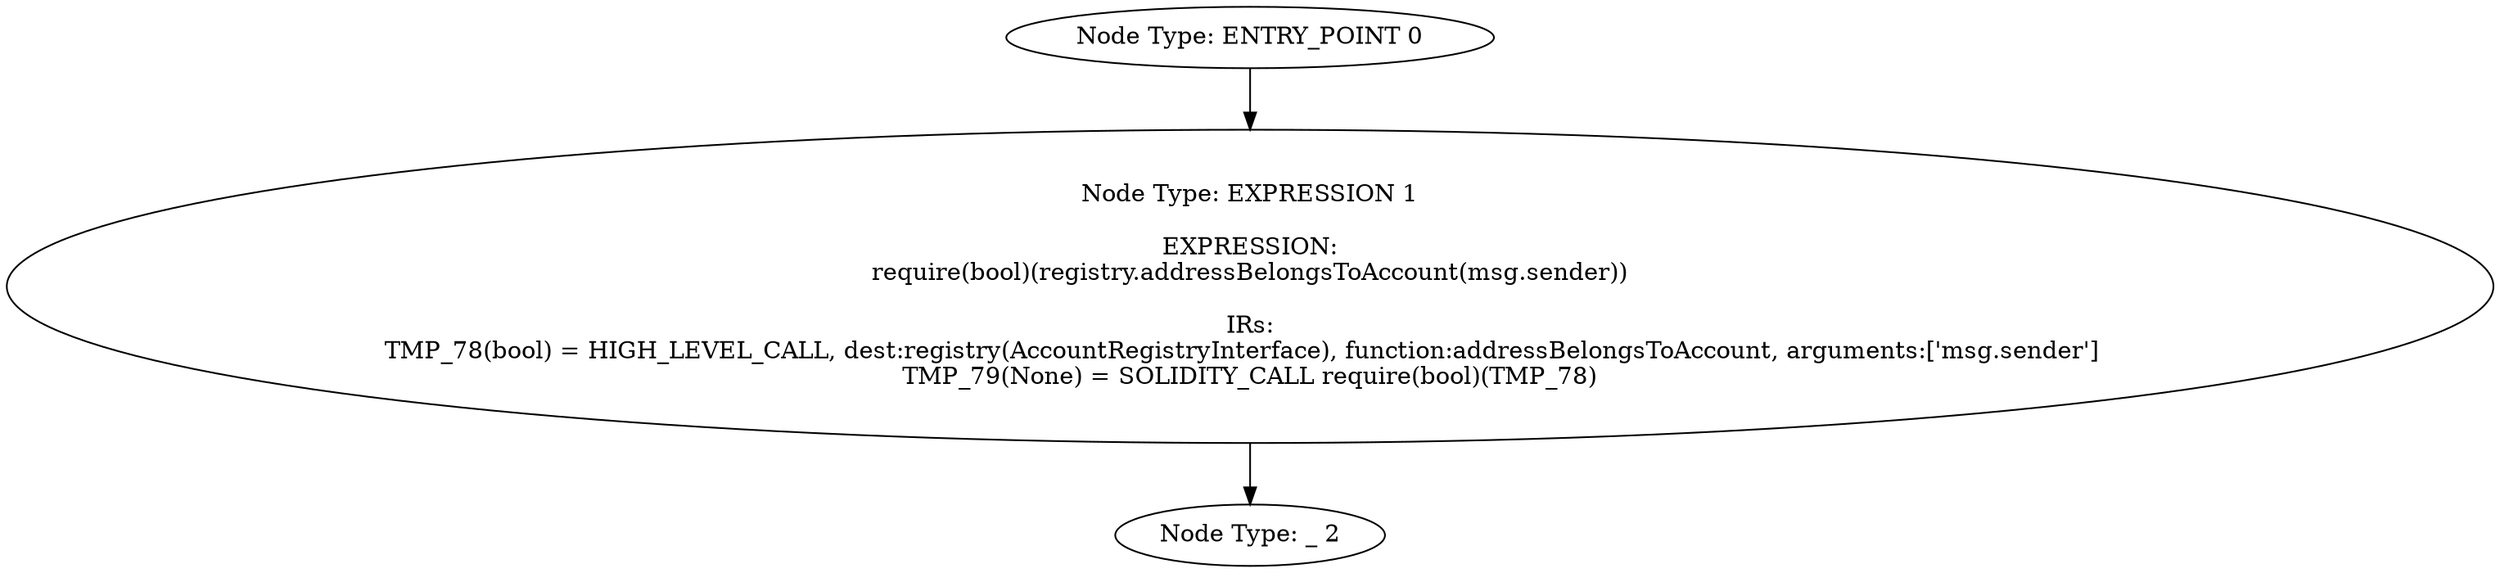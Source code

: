 digraph{
0[label="Node Type: ENTRY_POINT 0
"];
0->1;
1[label="Node Type: EXPRESSION 1

EXPRESSION:
require(bool)(registry.addressBelongsToAccount(msg.sender))

IRs:
TMP_78(bool) = HIGH_LEVEL_CALL, dest:registry(AccountRegistryInterface), function:addressBelongsToAccount, arguments:['msg.sender']  
TMP_79(None) = SOLIDITY_CALL require(bool)(TMP_78)"];
1->2;
2[label="Node Type: _ 2
"];
}
